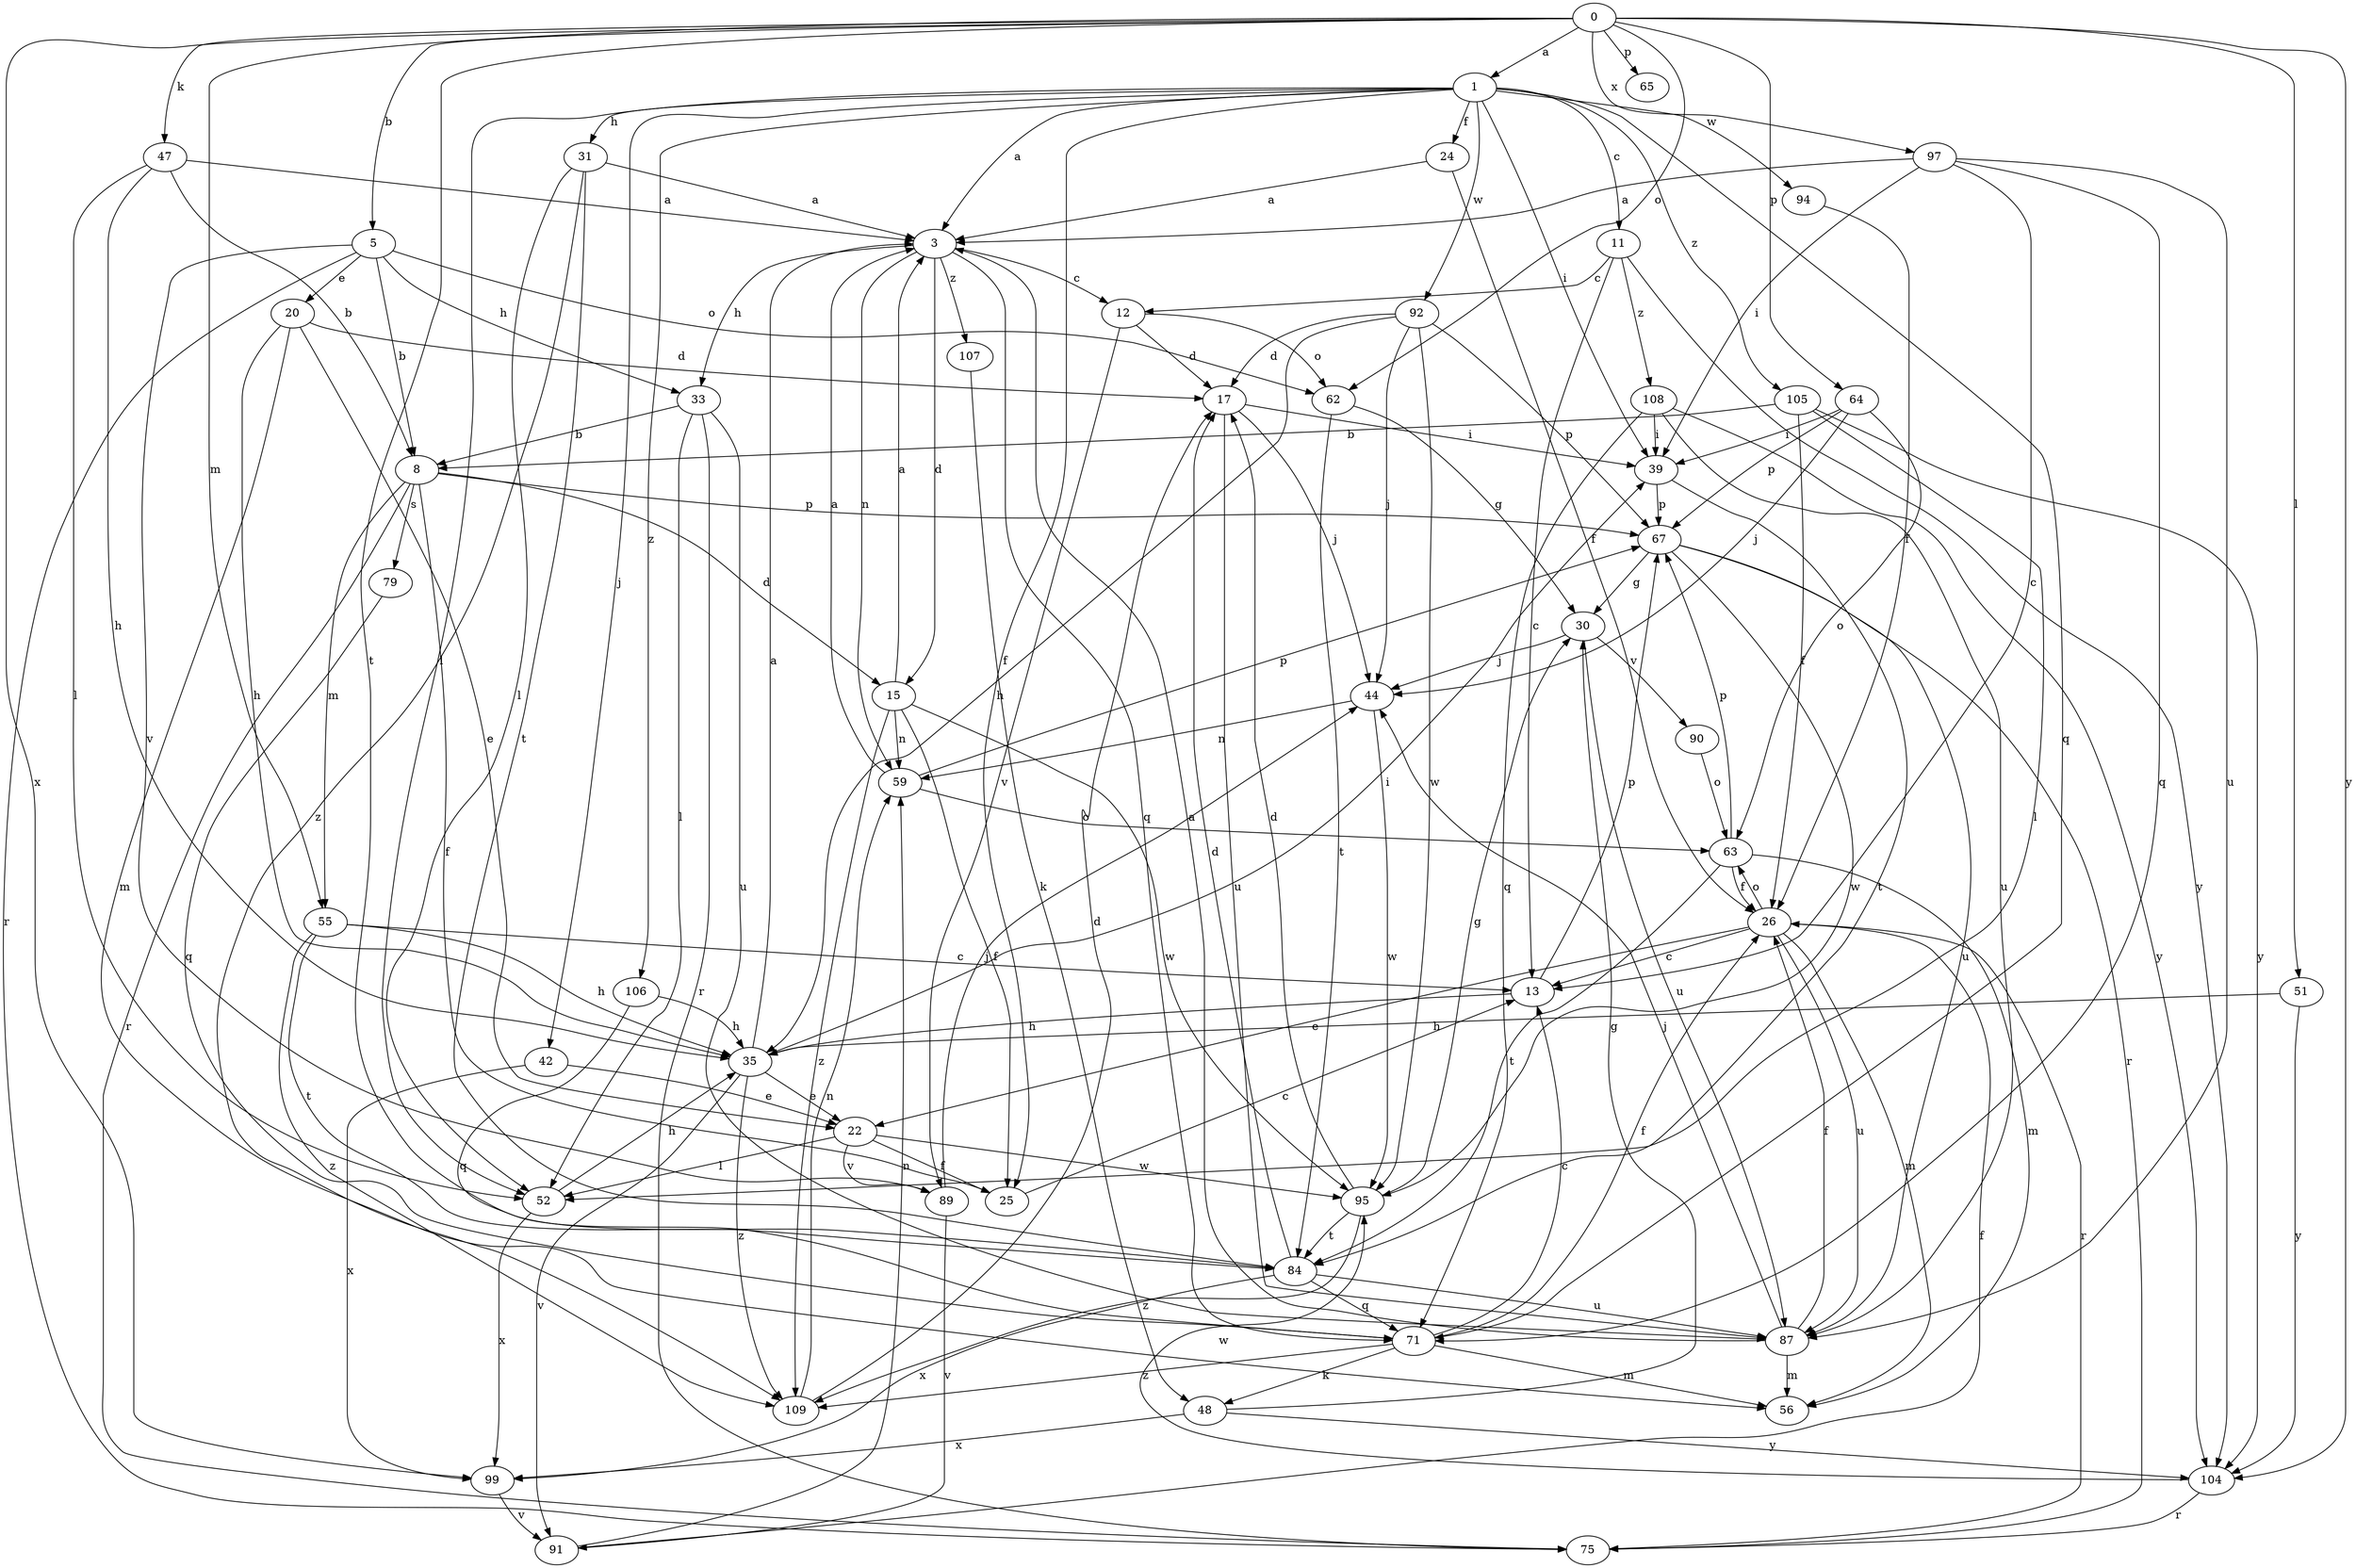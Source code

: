 strict digraph  {
0;
1;
3;
5;
8;
11;
12;
13;
15;
17;
20;
22;
24;
25;
26;
30;
31;
33;
35;
39;
42;
44;
47;
48;
51;
52;
55;
56;
59;
62;
63;
64;
65;
67;
71;
75;
79;
84;
87;
89;
90;
91;
92;
94;
95;
97;
99;
104;
105;
106;
107;
108;
109;
0 -> 1  [label=a];
0 -> 5  [label=b];
0 -> 47  [label=k];
0 -> 51  [label=l];
0 -> 55  [label=m];
0 -> 62  [label=o];
0 -> 64  [label=p];
0 -> 65  [label=p];
0 -> 84  [label=t];
0 -> 97  [label=x];
0 -> 99  [label=x];
0 -> 104  [label=y];
1 -> 3  [label=a];
1 -> 11  [label=c];
1 -> 24  [label=f];
1 -> 25  [label=f];
1 -> 31  [label=h];
1 -> 39  [label=i];
1 -> 42  [label=j];
1 -> 52  [label=l];
1 -> 71  [label=q];
1 -> 92  [label=w];
1 -> 94  [label=w];
1 -> 105  [label=z];
1 -> 106  [label=z];
3 -> 12  [label=c];
3 -> 15  [label=d];
3 -> 33  [label=h];
3 -> 59  [label=n];
3 -> 71  [label=q];
3 -> 107  [label=z];
5 -> 8  [label=b];
5 -> 20  [label=e];
5 -> 33  [label=h];
5 -> 62  [label=o];
5 -> 75  [label=r];
5 -> 89  [label=v];
8 -> 15  [label=d];
8 -> 25  [label=f];
8 -> 55  [label=m];
8 -> 67  [label=p];
8 -> 75  [label=r];
8 -> 79  [label=s];
11 -> 12  [label=c];
11 -> 13  [label=c];
11 -> 104  [label=y];
11 -> 108  [label=z];
12 -> 17  [label=d];
12 -> 62  [label=o];
12 -> 89  [label=v];
13 -> 35  [label=h];
13 -> 67  [label=p];
15 -> 3  [label=a];
15 -> 25  [label=f];
15 -> 59  [label=n];
15 -> 95  [label=w];
15 -> 109  [label=z];
17 -> 39  [label=i];
17 -> 44  [label=j];
17 -> 87  [label=u];
20 -> 17  [label=d];
20 -> 22  [label=e];
20 -> 35  [label=h];
20 -> 56  [label=m];
22 -> 25  [label=f];
22 -> 52  [label=l];
22 -> 89  [label=v];
22 -> 95  [label=w];
24 -> 3  [label=a];
24 -> 26  [label=f];
25 -> 13  [label=c];
26 -> 13  [label=c];
26 -> 22  [label=e];
26 -> 56  [label=m];
26 -> 63  [label=o];
26 -> 75  [label=r];
26 -> 87  [label=u];
30 -> 44  [label=j];
30 -> 87  [label=u];
30 -> 90  [label=v];
31 -> 3  [label=a];
31 -> 52  [label=l];
31 -> 84  [label=t];
31 -> 109  [label=z];
33 -> 8  [label=b];
33 -> 52  [label=l];
33 -> 75  [label=r];
33 -> 87  [label=u];
35 -> 3  [label=a];
35 -> 22  [label=e];
35 -> 39  [label=i];
35 -> 91  [label=v];
35 -> 109  [label=z];
39 -> 67  [label=p];
39 -> 84  [label=t];
42 -> 22  [label=e];
42 -> 99  [label=x];
44 -> 59  [label=n];
44 -> 95  [label=w];
47 -> 3  [label=a];
47 -> 8  [label=b];
47 -> 35  [label=h];
47 -> 52  [label=l];
48 -> 30  [label=g];
48 -> 99  [label=x];
48 -> 104  [label=y];
51 -> 35  [label=h];
51 -> 104  [label=y];
52 -> 35  [label=h];
52 -> 99  [label=x];
55 -> 13  [label=c];
55 -> 35  [label=h];
55 -> 84  [label=t];
55 -> 109  [label=z];
59 -> 3  [label=a];
59 -> 63  [label=o];
59 -> 67  [label=p];
62 -> 30  [label=g];
62 -> 84  [label=t];
63 -> 26  [label=f];
63 -> 56  [label=m];
63 -> 67  [label=p];
63 -> 84  [label=t];
64 -> 39  [label=i];
64 -> 44  [label=j];
64 -> 63  [label=o];
64 -> 67  [label=p];
67 -> 30  [label=g];
67 -> 75  [label=r];
67 -> 87  [label=u];
67 -> 95  [label=w];
71 -> 13  [label=c];
71 -> 26  [label=f];
71 -> 48  [label=k];
71 -> 56  [label=m];
71 -> 109  [label=z];
79 -> 71  [label=q];
84 -> 17  [label=d];
84 -> 71  [label=q];
84 -> 87  [label=u];
84 -> 99  [label=x];
87 -> 3  [label=a];
87 -> 26  [label=f];
87 -> 44  [label=j];
87 -> 56  [label=m];
89 -> 44  [label=j];
89 -> 91  [label=v];
90 -> 63  [label=o];
91 -> 26  [label=f];
91 -> 59  [label=n];
92 -> 17  [label=d];
92 -> 35  [label=h];
92 -> 44  [label=j];
92 -> 67  [label=p];
92 -> 95  [label=w];
94 -> 26  [label=f];
95 -> 17  [label=d];
95 -> 30  [label=g];
95 -> 84  [label=t];
95 -> 109  [label=z];
97 -> 3  [label=a];
97 -> 13  [label=c];
97 -> 39  [label=i];
97 -> 71  [label=q];
97 -> 87  [label=u];
99 -> 91  [label=v];
104 -> 75  [label=r];
104 -> 95  [label=w];
105 -> 8  [label=b];
105 -> 26  [label=f];
105 -> 52  [label=l];
105 -> 104  [label=y];
106 -> 35  [label=h];
106 -> 71  [label=q];
107 -> 48  [label=k];
108 -> 39  [label=i];
108 -> 71  [label=q];
108 -> 87  [label=u];
108 -> 104  [label=y];
109 -> 17  [label=d];
109 -> 59  [label=n];
}
